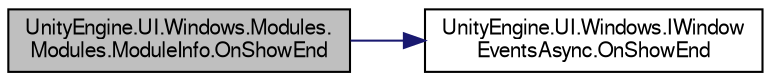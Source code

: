 digraph "UnityEngine.UI.Windows.Modules.Modules.ModuleInfo.OnShowEnd"
{
  edge [fontname="FreeSans",fontsize="10",labelfontname="FreeSans",labelfontsize="10"];
  node [fontname="FreeSans",fontsize="10",shape=record];
  rankdir="LR";
  Node1 [label="UnityEngine.UI.Windows.Modules.\lModules.ModuleInfo.OnShowEnd",height=0.2,width=0.4,color="black", fillcolor="grey75", style="filled", fontcolor="black"];
  Node1 -> Node2 [color="midnightblue",fontsize="10",style="solid",fontname="FreeSans"];
  Node2 [label="UnityEngine.UI.Windows.IWindow\lEventsAsync.OnShowEnd",height=0.2,width=0.4,color="black", fillcolor="white", style="filled",URL="$interface_unity_engine_1_1_u_i_1_1_windows_1_1_i_window_events_async.html#a4cd2bac250f3edfedfd43fbb0bca2a3c"];
}
